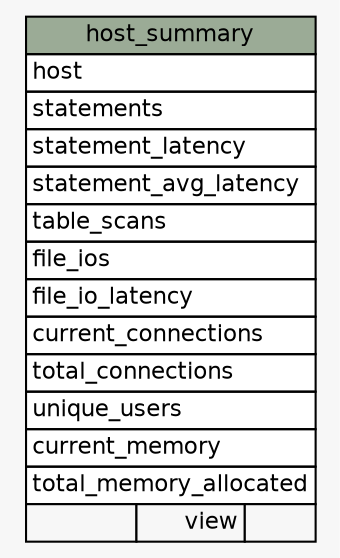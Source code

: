 // dot 6.0.1 on Linux 5.19.13-zen1-1-zen
// SchemaSpy rev 590
digraph "host_summary" {
  graph [
    rankdir="RL"
    bgcolor="#f7f7f7"
    nodesep="0.18"
    ranksep="0.46"
    fontname="Helvetica"
    fontsize="11"
  ];
  node [
    fontname="Helvetica"
    fontsize="11"
    shape="plaintext"
  ];
  edge [
    arrowsize="0.8"
  ];
  "host_summary" [
    label=<
    <TABLE BORDER="0" CELLBORDER="1" CELLSPACING="0" BGCOLOR="#ffffff">
      <TR><TD COLSPAN="3" BGCOLOR="#9bab96" ALIGN="CENTER">host_summary</TD></TR>
      <TR><TD PORT="host" COLSPAN="3" ALIGN="LEFT">host</TD></TR>
      <TR><TD PORT="statements" COLSPAN="3" ALIGN="LEFT">statements</TD></TR>
      <TR><TD PORT="statement_latency" COLSPAN="3" ALIGN="LEFT">statement_latency</TD></TR>
      <TR><TD PORT="statement_avg_latency" COLSPAN="3" ALIGN="LEFT">statement_avg_latency</TD></TR>
      <TR><TD PORT="table_scans" COLSPAN="3" ALIGN="LEFT">table_scans</TD></TR>
      <TR><TD PORT="file_ios" COLSPAN="3" ALIGN="LEFT">file_ios</TD></TR>
      <TR><TD PORT="file_io_latency" COLSPAN="3" ALIGN="LEFT">file_io_latency</TD></TR>
      <TR><TD PORT="current_connections" COLSPAN="3" ALIGN="LEFT">current_connections</TD></TR>
      <TR><TD PORT="total_connections" COLSPAN="3" ALIGN="LEFT">total_connections</TD></TR>
      <TR><TD PORT="unique_users" COLSPAN="3" ALIGN="LEFT">unique_users</TD></TR>
      <TR><TD PORT="current_memory" COLSPAN="3" ALIGN="LEFT">current_memory</TD></TR>
      <TR><TD PORT="total_memory_allocated" COLSPAN="3" ALIGN="LEFT">total_memory_allocated</TD></TR>
      <TR><TD ALIGN="LEFT" BGCOLOR="#f7f7f7">  </TD><TD ALIGN="RIGHT" BGCOLOR="#f7f7f7">view</TD><TD ALIGN="RIGHT" BGCOLOR="#f7f7f7">  </TD></TR>
    </TABLE>>
    URL="tables/host_summary.html"
    tooltip="host_summary"
  ];
}
